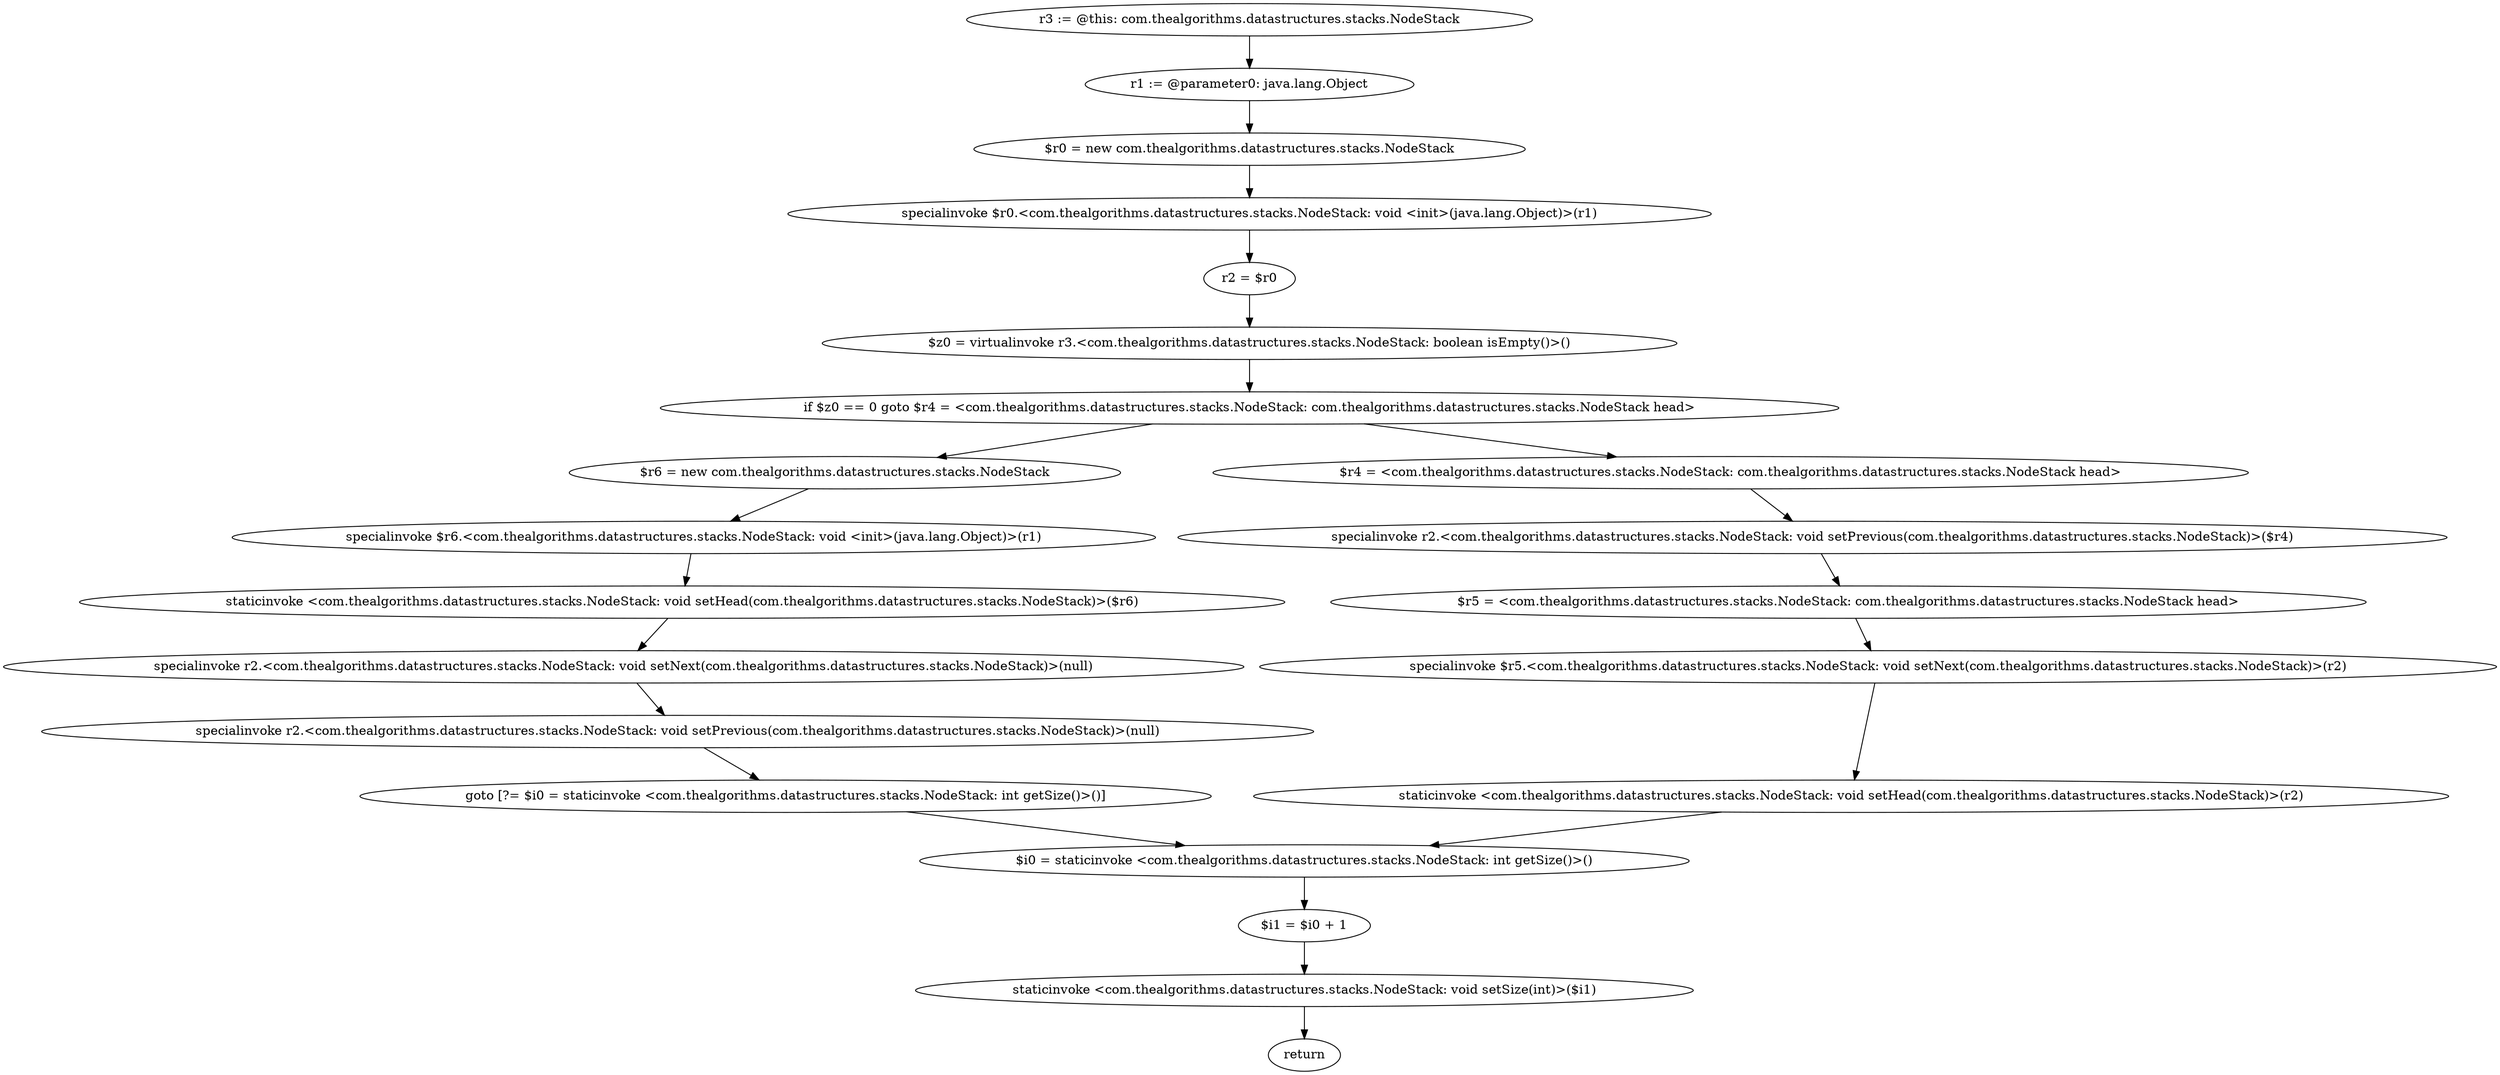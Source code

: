 digraph "unitGraph" {
    "r3 := @this: com.thealgorithms.datastructures.stacks.NodeStack"
    "r1 := @parameter0: java.lang.Object"
    "$r0 = new com.thealgorithms.datastructures.stacks.NodeStack"
    "specialinvoke $r0.<com.thealgorithms.datastructures.stacks.NodeStack: void <init>(java.lang.Object)>(r1)"
    "r2 = $r0"
    "$z0 = virtualinvoke r3.<com.thealgorithms.datastructures.stacks.NodeStack: boolean isEmpty()>()"
    "if $z0 == 0 goto $r4 = <com.thealgorithms.datastructures.stacks.NodeStack: com.thealgorithms.datastructures.stacks.NodeStack head>"
    "$r6 = new com.thealgorithms.datastructures.stacks.NodeStack"
    "specialinvoke $r6.<com.thealgorithms.datastructures.stacks.NodeStack: void <init>(java.lang.Object)>(r1)"
    "staticinvoke <com.thealgorithms.datastructures.stacks.NodeStack: void setHead(com.thealgorithms.datastructures.stacks.NodeStack)>($r6)"
    "specialinvoke r2.<com.thealgorithms.datastructures.stacks.NodeStack: void setNext(com.thealgorithms.datastructures.stacks.NodeStack)>(null)"
    "specialinvoke r2.<com.thealgorithms.datastructures.stacks.NodeStack: void setPrevious(com.thealgorithms.datastructures.stacks.NodeStack)>(null)"
    "goto [?= $i0 = staticinvoke <com.thealgorithms.datastructures.stacks.NodeStack: int getSize()>()]"
    "$r4 = <com.thealgorithms.datastructures.stacks.NodeStack: com.thealgorithms.datastructures.stacks.NodeStack head>"
    "specialinvoke r2.<com.thealgorithms.datastructures.stacks.NodeStack: void setPrevious(com.thealgorithms.datastructures.stacks.NodeStack)>($r4)"
    "$r5 = <com.thealgorithms.datastructures.stacks.NodeStack: com.thealgorithms.datastructures.stacks.NodeStack head>"
    "specialinvoke $r5.<com.thealgorithms.datastructures.stacks.NodeStack: void setNext(com.thealgorithms.datastructures.stacks.NodeStack)>(r2)"
    "staticinvoke <com.thealgorithms.datastructures.stacks.NodeStack: void setHead(com.thealgorithms.datastructures.stacks.NodeStack)>(r2)"
    "$i0 = staticinvoke <com.thealgorithms.datastructures.stacks.NodeStack: int getSize()>()"
    "$i1 = $i0 + 1"
    "staticinvoke <com.thealgorithms.datastructures.stacks.NodeStack: void setSize(int)>($i1)"
    "return"
    "r3 := @this: com.thealgorithms.datastructures.stacks.NodeStack"->"r1 := @parameter0: java.lang.Object";
    "r1 := @parameter0: java.lang.Object"->"$r0 = new com.thealgorithms.datastructures.stacks.NodeStack";
    "$r0 = new com.thealgorithms.datastructures.stacks.NodeStack"->"specialinvoke $r0.<com.thealgorithms.datastructures.stacks.NodeStack: void <init>(java.lang.Object)>(r1)";
    "specialinvoke $r0.<com.thealgorithms.datastructures.stacks.NodeStack: void <init>(java.lang.Object)>(r1)"->"r2 = $r0";
    "r2 = $r0"->"$z0 = virtualinvoke r3.<com.thealgorithms.datastructures.stacks.NodeStack: boolean isEmpty()>()";
    "$z0 = virtualinvoke r3.<com.thealgorithms.datastructures.stacks.NodeStack: boolean isEmpty()>()"->"if $z0 == 0 goto $r4 = <com.thealgorithms.datastructures.stacks.NodeStack: com.thealgorithms.datastructures.stacks.NodeStack head>";
    "if $z0 == 0 goto $r4 = <com.thealgorithms.datastructures.stacks.NodeStack: com.thealgorithms.datastructures.stacks.NodeStack head>"->"$r6 = new com.thealgorithms.datastructures.stacks.NodeStack";
    "if $z0 == 0 goto $r4 = <com.thealgorithms.datastructures.stacks.NodeStack: com.thealgorithms.datastructures.stacks.NodeStack head>"->"$r4 = <com.thealgorithms.datastructures.stacks.NodeStack: com.thealgorithms.datastructures.stacks.NodeStack head>";
    "$r6 = new com.thealgorithms.datastructures.stacks.NodeStack"->"specialinvoke $r6.<com.thealgorithms.datastructures.stacks.NodeStack: void <init>(java.lang.Object)>(r1)";
    "specialinvoke $r6.<com.thealgorithms.datastructures.stacks.NodeStack: void <init>(java.lang.Object)>(r1)"->"staticinvoke <com.thealgorithms.datastructures.stacks.NodeStack: void setHead(com.thealgorithms.datastructures.stacks.NodeStack)>($r6)";
    "staticinvoke <com.thealgorithms.datastructures.stacks.NodeStack: void setHead(com.thealgorithms.datastructures.stacks.NodeStack)>($r6)"->"specialinvoke r2.<com.thealgorithms.datastructures.stacks.NodeStack: void setNext(com.thealgorithms.datastructures.stacks.NodeStack)>(null)";
    "specialinvoke r2.<com.thealgorithms.datastructures.stacks.NodeStack: void setNext(com.thealgorithms.datastructures.stacks.NodeStack)>(null)"->"specialinvoke r2.<com.thealgorithms.datastructures.stacks.NodeStack: void setPrevious(com.thealgorithms.datastructures.stacks.NodeStack)>(null)";
    "specialinvoke r2.<com.thealgorithms.datastructures.stacks.NodeStack: void setPrevious(com.thealgorithms.datastructures.stacks.NodeStack)>(null)"->"goto [?= $i0 = staticinvoke <com.thealgorithms.datastructures.stacks.NodeStack: int getSize()>()]";
    "goto [?= $i0 = staticinvoke <com.thealgorithms.datastructures.stacks.NodeStack: int getSize()>()]"->"$i0 = staticinvoke <com.thealgorithms.datastructures.stacks.NodeStack: int getSize()>()";
    "$r4 = <com.thealgorithms.datastructures.stacks.NodeStack: com.thealgorithms.datastructures.stacks.NodeStack head>"->"specialinvoke r2.<com.thealgorithms.datastructures.stacks.NodeStack: void setPrevious(com.thealgorithms.datastructures.stacks.NodeStack)>($r4)";
    "specialinvoke r2.<com.thealgorithms.datastructures.stacks.NodeStack: void setPrevious(com.thealgorithms.datastructures.stacks.NodeStack)>($r4)"->"$r5 = <com.thealgorithms.datastructures.stacks.NodeStack: com.thealgorithms.datastructures.stacks.NodeStack head>";
    "$r5 = <com.thealgorithms.datastructures.stacks.NodeStack: com.thealgorithms.datastructures.stacks.NodeStack head>"->"specialinvoke $r5.<com.thealgorithms.datastructures.stacks.NodeStack: void setNext(com.thealgorithms.datastructures.stacks.NodeStack)>(r2)";
    "specialinvoke $r5.<com.thealgorithms.datastructures.stacks.NodeStack: void setNext(com.thealgorithms.datastructures.stacks.NodeStack)>(r2)"->"staticinvoke <com.thealgorithms.datastructures.stacks.NodeStack: void setHead(com.thealgorithms.datastructures.stacks.NodeStack)>(r2)";
    "staticinvoke <com.thealgorithms.datastructures.stacks.NodeStack: void setHead(com.thealgorithms.datastructures.stacks.NodeStack)>(r2)"->"$i0 = staticinvoke <com.thealgorithms.datastructures.stacks.NodeStack: int getSize()>()";
    "$i0 = staticinvoke <com.thealgorithms.datastructures.stacks.NodeStack: int getSize()>()"->"$i1 = $i0 + 1";
    "$i1 = $i0 + 1"->"staticinvoke <com.thealgorithms.datastructures.stacks.NodeStack: void setSize(int)>($i1)";
    "staticinvoke <com.thealgorithms.datastructures.stacks.NodeStack: void setSize(int)>($i1)"->"return";
}
